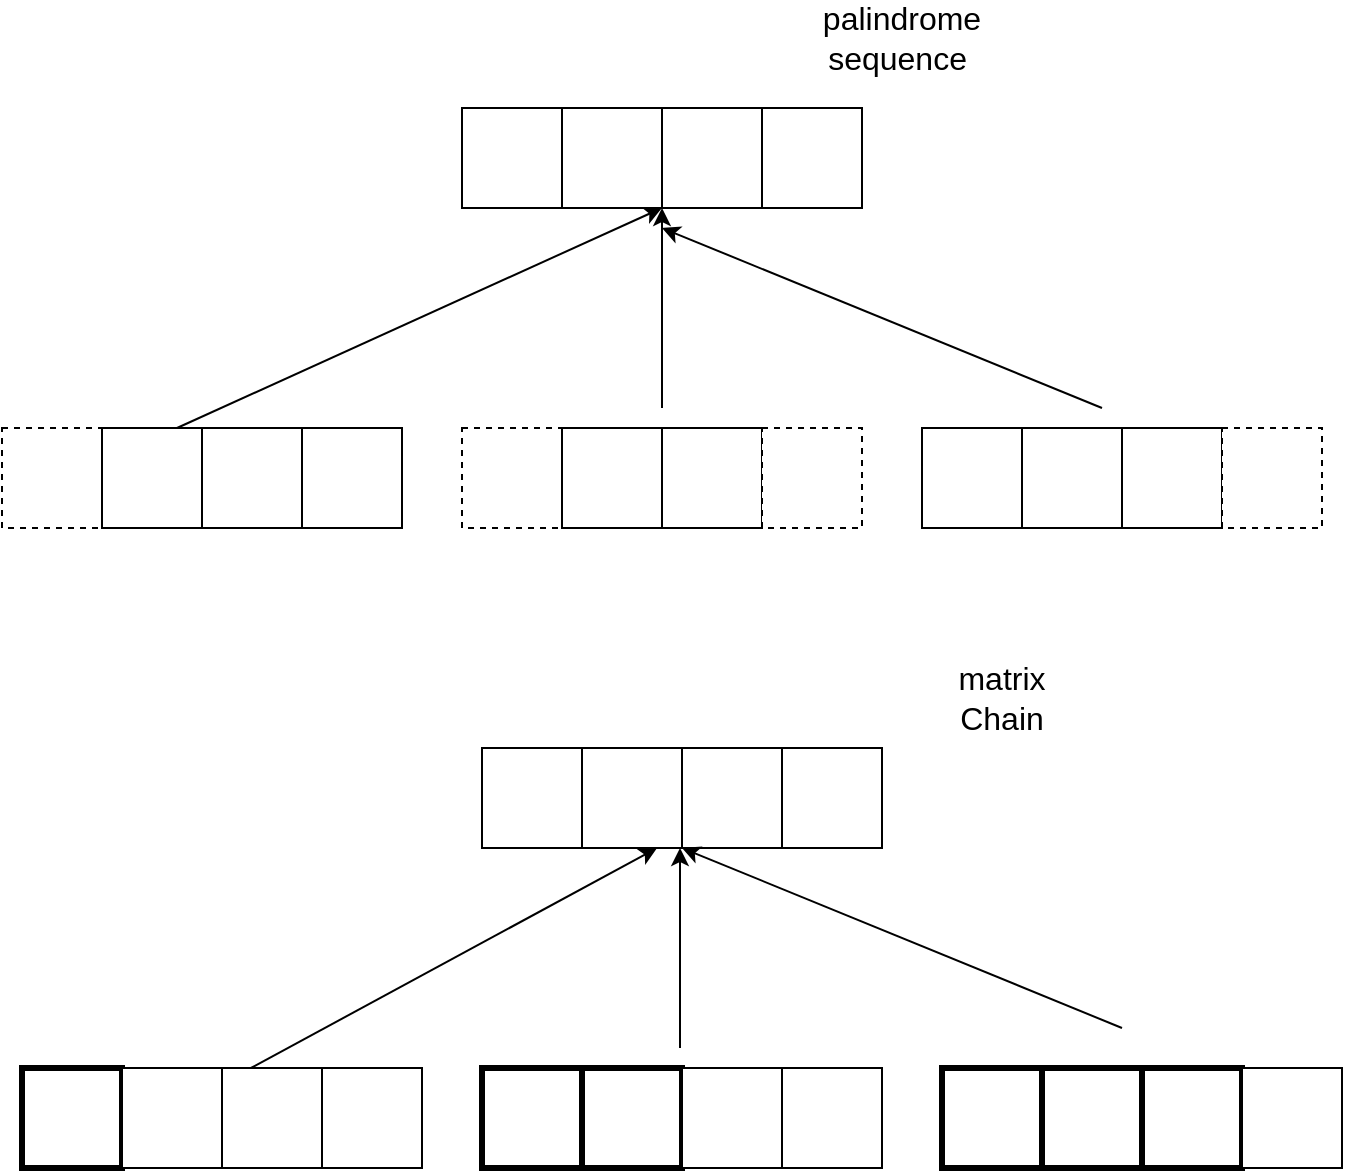 <mxfile version="20.0.1" type="device"><diagram id="d4EnZKPsDy1vRit9IqMp" name="Page-1"><mxGraphModel dx="2942" dy="1114" grid="1" gridSize="10" guides="1" tooltips="1" connect="1" arrows="1" fold="1" page="1" pageScale="1" pageWidth="850" pageHeight="1100" math="0" shadow="0"><root><mxCell id="0"/><mxCell id="1" parent="0"/><mxCell id="Wg0hP9nSsmfCNOkjXxNC-2" value="" style="whiteSpace=wrap;html=1;aspect=fixed;" vertex="1" parent="1"><mxGeometry x="280" y="190" width="50" height="50" as="geometry"/></mxCell><mxCell id="Wg0hP9nSsmfCNOkjXxNC-3" value="" style="whiteSpace=wrap;html=1;aspect=fixed;" vertex="1" parent="1"><mxGeometry x="330" y="190" width="50" height="50" as="geometry"/></mxCell><mxCell id="Wg0hP9nSsmfCNOkjXxNC-4" value="" style="whiteSpace=wrap;html=1;aspect=fixed;" vertex="1" parent="1"><mxGeometry x="380" y="190" width="50" height="50" as="geometry"/></mxCell><mxCell id="Wg0hP9nSsmfCNOkjXxNC-5" value="" style="whiteSpace=wrap;html=1;aspect=fixed;fontSize=16;" vertex="1" parent="1"><mxGeometry x="430" y="190" width="50" height="50" as="geometry"/></mxCell><mxCell id="Wg0hP9nSsmfCNOkjXxNC-6" value="" style="whiteSpace=wrap;html=1;aspect=fixed;dashed=1;" vertex="1" parent="1"><mxGeometry x="50" y="350" width="50" height="50" as="geometry"/></mxCell><mxCell id="Wg0hP9nSsmfCNOkjXxNC-7" value="" style="whiteSpace=wrap;html=1;aspect=fixed;" vertex="1" parent="1"><mxGeometry x="100" y="350" width="50" height="50" as="geometry"/></mxCell><mxCell id="Wg0hP9nSsmfCNOkjXxNC-8" value="" style="whiteSpace=wrap;html=1;aspect=fixed;" vertex="1" parent="1"><mxGeometry x="150" y="350" width="50" height="50" as="geometry"/></mxCell><mxCell id="Wg0hP9nSsmfCNOkjXxNC-9" value="" style="whiteSpace=wrap;html=1;aspect=fixed;" vertex="1" parent="1"><mxGeometry x="200" y="350" width="50" height="50" as="geometry"/></mxCell><mxCell id="Wg0hP9nSsmfCNOkjXxNC-10" value="" style="whiteSpace=wrap;html=1;aspect=fixed;dashed=1;" vertex="1" parent="1"><mxGeometry x="280" y="350" width="50" height="50" as="geometry"/></mxCell><mxCell id="Wg0hP9nSsmfCNOkjXxNC-11" value="" style="whiteSpace=wrap;html=1;aspect=fixed;" vertex="1" parent="1"><mxGeometry x="330" y="350" width="50" height="50" as="geometry"/></mxCell><mxCell id="Wg0hP9nSsmfCNOkjXxNC-12" value="" style="whiteSpace=wrap;html=1;aspect=fixed;" vertex="1" parent="1"><mxGeometry x="380" y="350" width="50" height="50" as="geometry"/></mxCell><mxCell id="Wg0hP9nSsmfCNOkjXxNC-13" value="" style="whiteSpace=wrap;html=1;aspect=fixed;dashed=1;fontSize=16;" vertex="1" parent="1"><mxGeometry x="430" y="350" width="50" height="50" as="geometry"/></mxCell><mxCell id="Wg0hP9nSsmfCNOkjXxNC-14" value="" style="whiteSpace=wrap;html=1;aspect=fixed;fontSize=16;" vertex="1" parent="1"><mxGeometry x="510" y="350" width="50" height="50" as="geometry"/></mxCell><mxCell id="Wg0hP9nSsmfCNOkjXxNC-15" value="" style="whiteSpace=wrap;html=1;aspect=fixed;fontSize=16;" vertex="1" parent="1"><mxGeometry x="560" y="350" width="50" height="50" as="geometry"/></mxCell><mxCell id="Wg0hP9nSsmfCNOkjXxNC-16" value="" style="whiteSpace=wrap;html=1;aspect=fixed;fontSize=16;" vertex="1" parent="1"><mxGeometry x="610" y="350" width="50" height="50" as="geometry"/></mxCell><mxCell id="Wg0hP9nSsmfCNOkjXxNC-17" value="" style="whiteSpace=wrap;html=1;aspect=fixed;dashed=1;" vertex="1" parent="1"><mxGeometry x="660" y="350" width="50" height="50" as="geometry"/></mxCell><mxCell id="Wg0hP9nSsmfCNOkjXxNC-18" value="" style="whiteSpace=wrap;html=1;aspect=fixed;" vertex="1" parent="1"><mxGeometry x="290" y="510" width="50" height="50" as="geometry"/></mxCell><mxCell id="Wg0hP9nSsmfCNOkjXxNC-19" value="" style="whiteSpace=wrap;html=1;aspect=fixed;" vertex="1" parent="1"><mxGeometry x="340" y="510" width="50" height="50" as="geometry"/></mxCell><mxCell id="Wg0hP9nSsmfCNOkjXxNC-20" value="" style="whiteSpace=wrap;html=1;aspect=fixed;" vertex="1" parent="1"><mxGeometry x="390" y="510" width="50" height="50" as="geometry"/></mxCell><mxCell id="Wg0hP9nSsmfCNOkjXxNC-21" value="" style="whiteSpace=wrap;html=1;aspect=fixed;" vertex="1" parent="1"><mxGeometry x="440" y="510" width="50" height="50" as="geometry"/></mxCell><mxCell id="Wg0hP9nSsmfCNOkjXxNC-22" value="" style="whiteSpace=wrap;html=1;aspect=fixed;strokeWidth=3;" vertex="1" parent="1"><mxGeometry x="60" y="670" width="50" height="50" as="geometry"/></mxCell><mxCell id="Wg0hP9nSsmfCNOkjXxNC-23" value="" style="whiteSpace=wrap;html=1;aspect=fixed;" vertex="1" parent="1"><mxGeometry x="110" y="670" width="50" height="50" as="geometry"/></mxCell><mxCell id="Wg0hP9nSsmfCNOkjXxNC-24" value="" style="whiteSpace=wrap;html=1;aspect=fixed;" vertex="1" parent="1"><mxGeometry x="160" y="670" width="50" height="50" as="geometry"/></mxCell><mxCell id="Wg0hP9nSsmfCNOkjXxNC-25" value="" style="whiteSpace=wrap;html=1;aspect=fixed;" vertex="1" parent="1"><mxGeometry x="210" y="670" width="50" height="50" as="geometry"/></mxCell><mxCell id="Wg0hP9nSsmfCNOkjXxNC-26" value="" style="whiteSpace=wrap;html=1;aspect=fixed;strokeWidth=3;" vertex="1" parent="1"><mxGeometry x="290" y="670" width="50" height="50" as="geometry"/></mxCell><mxCell id="Wg0hP9nSsmfCNOkjXxNC-27" value="" style="whiteSpace=wrap;html=1;aspect=fixed;strokeWidth=3;" vertex="1" parent="1"><mxGeometry x="340" y="670" width="50" height="50" as="geometry"/></mxCell><mxCell id="Wg0hP9nSsmfCNOkjXxNC-28" value="" style="whiteSpace=wrap;html=1;aspect=fixed;" vertex="1" parent="1"><mxGeometry x="390" y="670" width="50" height="50" as="geometry"/></mxCell><mxCell id="Wg0hP9nSsmfCNOkjXxNC-29" value="" style="whiteSpace=wrap;html=1;aspect=fixed;" vertex="1" parent="1"><mxGeometry x="440" y="670" width="50" height="50" as="geometry"/></mxCell><mxCell id="Wg0hP9nSsmfCNOkjXxNC-30" value="" style="whiteSpace=wrap;html=1;aspect=fixed;strokeWidth=3;" vertex="1" parent="1"><mxGeometry x="520" y="670" width="50" height="50" as="geometry"/></mxCell><mxCell id="Wg0hP9nSsmfCNOkjXxNC-31" value="" style="whiteSpace=wrap;html=1;aspect=fixed;strokeWidth=3;" vertex="1" parent="1"><mxGeometry x="570" y="670" width="50" height="50" as="geometry"/></mxCell><mxCell id="Wg0hP9nSsmfCNOkjXxNC-32" value="" style="whiteSpace=wrap;html=1;aspect=fixed;strokeWidth=3;" vertex="1" parent="1"><mxGeometry x="620" y="670" width="50" height="50" as="geometry"/></mxCell><mxCell id="Wg0hP9nSsmfCNOkjXxNC-33" value="" style="whiteSpace=wrap;html=1;aspect=fixed;" vertex="1" parent="1"><mxGeometry x="670" y="670" width="50" height="50" as="geometry"/></mxCell><mxCell id="Wg0hP9nSsmfCNOkjXxNC-34" value="matrix&lt;br style=&quot;font-size: 16px;&quot;&gt;Chain" style="text;html=1;strokeColor=none;fillColor=none;align=center;verticalAlign=middle;whiteSpace=wrap;rounded=0;dashed=1;fontSize=16;" vertex="1" parent="1"><mxGeometry x="520" y="470" width="60" height="30" as="geometry"/></mxCell><mxCell id="Wg0hP9nSsmfCNOkjXxNC-35" value="palindrome&lt;br style=&quot;font-size: 16px;&quot;&gt;sequence&amp;nbsp;" style="text;html=1;strokeColor=none;fillColor=none;align=center;verticalAlign=middle;whiteSpace=wrap;rounded=0;dashed=1;fontSize=16;" vertex="1" parent="1"><mxGeometry x="470" y="140" width="60" height="30" as="geometry"/></mxCell><mxCell id="Wg0hP9nSsmfCNOkjXxNC-36" value="" style="endArrow=classic;html=1;rounded=0;exitX=0.75;exitY=0;exitDx=0;exitDy=0;" edge="1" parent="1" source="Wg0hP9nSsmfCNOkjXxNC-7"><mxGeometry width="50" height="50" relative="1" as="geometry"><mxPoint x="330" y="290" as="sourcePoint"/><mxPoint x="380" y="240" as="targetPoint"/></mxGeometry></mxCell><mxCell id="Wg0hP9nSsmfCNOkjXxNC-38" value="" style="endArrow=classic;html=1;rounded=0;entryX=1;entryY=1;entryDx=0;entryDy=0;" edge="1" parent="1" target="Wg0hP9nSsmfCNOkjXxNC-3"><mxGeometry width="50" height="50" relative="1" as="geometry"><mxPoint x="380" y="340" as="sourcePoint"/><mxPoint x="390" y="250" as="targetPoint"/></mxGeometry></mxCell><mxCell id="Wg0hP9nSsmfCNOkjXxNC-39" value="" style="endArrow=classic;html=1;rounded=0;" edge="1" parent="1"><mxGeometry width="50" height="50" relative="1" as="geometry"><mxPoint x="600" y="340" as="sourcePoint"/><mxPoint x="380" y="250" as="targetPoint"/></mxGeometry></mxCell><mxCell id="Wg0hP9nSsmfCNOkjXxNC-40" value="" style="endArrow=classic;html=1;rounded=0;" edge="1" parent="1"><mxGeometry width="50" height="50" relative="1" as="geometry"><mxPoint x="610" y="650" as="sourcePoint"/><mxPoint x="390" y="560" as="targetPoint"/></mxGeometry></mxCell><mxCell id="Wg0hP9nSsmfCNOkjXxNC-41" value="" style="endArrow=classic;html=1;rounded=0;entryX=1;entryY=1;entryDx=0;entryDy=0;" edge="1" parent="1"><mxGeometry width="50" height="50" relative="1" as="geometry"><mxPoint x="389" y="660" as="sourcePoint"/><mxPoint x="389" y="560" as="targetPoint"/></mxGeometry></mxCell><mxCell id="Wg0hP9nSsmfCNOkjXxNC-42" value="" style="endArrow=classic;html=1;rounded=0;entryX=0.75;entryY=1;entryDx=0;entryDy=0;" edge="1" parent="1" target="Wg0hP9nSsmfCNOkjXxNC-19"><mxGeometry width="50" height="50" relative="1" as="geometry"><mxPoint x="174.5" y="670" as="sourcePoint"/><mxPoint x="174.5" y="570" as="targetPoint"/></mxGeometry></mxCell></root></mxGraphModel></diagram></mxfile>